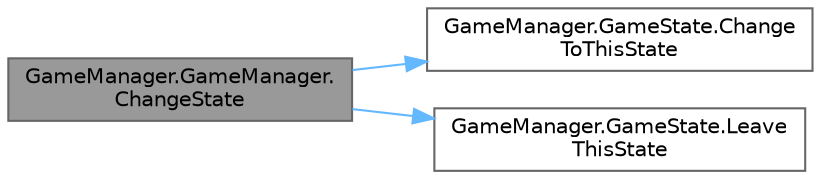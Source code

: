 digraph "GameManager.GameManager.ChangeState"
{
 // LATEX_PDF_SIZE
  bgcolor="transparent";
  edge [fontname=Helvetica,fontsize=10,labelfontname=Helvetica,labelfontsize=10];
  node [fontname=Helvetica,fontsize=10,shape=box,height=0.2,width=0.4];
  rankdir="LR";
  Node1 [id="Node000001",label="GameManager.GameManager.\lChangeState",height=0.2,width=0.4,color="gray40", fillcolor="grey60", style="filled", fontcolor="black",tooltip="Activates the given state and deactivates the current state."];
  Node1 -> Node2 [id="edge5_Node000001_Node000002",color="steelblue1",style="solid",tooltip=" "];
  Node2 [id="Node000002",label="GameManager.GameState.Change\lToThisState",height=0.2,width=0.4,color="grey40", fillcolor="white", style="filled",URL="$class_game_manager_1_1_game_state.html#aae3bd119777413f201773b2ed2e04836",tooltip="Takes actions needed to define this state."];
  Node1 -> Node3 [id="edge6_Node000001_Node000003",color="steelblue1",style="solid",tooltip=" "];
  Node3 [id="Node000003",label="GameManager.GameState.Leave\lThisState",height=0.2,width=0.4,color="grey40", fillcolor="white", style="filled",URL="$class_game_manager_1_1_game_state.html#af8b2f66e698542bd0e3ee12db018979c",tooltip="Undoes changes made by this state."];
}
